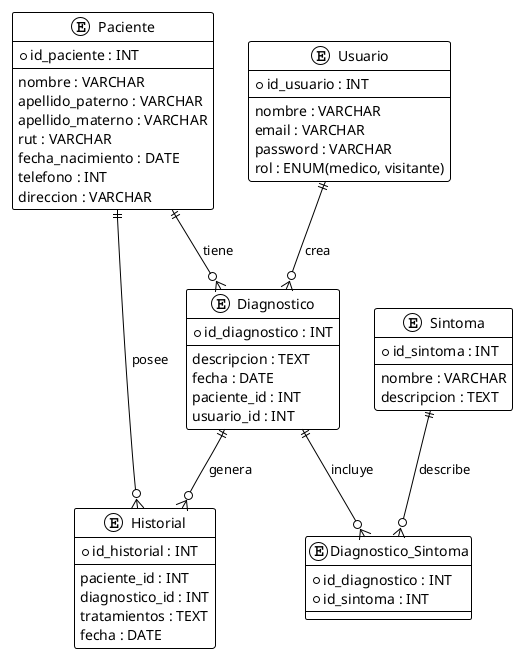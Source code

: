 @startuml
!theme plain

entity "Paciente" as Paciente {
  *id_paciente : INT
  --
  nombre : VARCHAR
  apellido_paterno : VARCHAR
  apellido_materno : VARCHAR
  rut : VARCHAR
  fecha_nacimiento : DATE
  telefono : INT
  direccion : VARCHAR
}

entity "Sintoma" as Sintoma {
  *id_sintoma : INT
  --
  nombre : VARCHAR
  descripcion : TEXT
}

entity "Diagnostico" as Diagnostico {
  *id_diagnostico : INT
  --
  descripcion : TEXT
  fecha : DATE
  paciente_id : INT
  usuario_id : INT
}

entity "Historial" as Historial {
  *id_historial : INT
  --
  paciente_id : INT
  diagnostico_id : INT
  tratamientos : TEXT
  fecha : DATE
}

entity "Usuario" as Usuario {
  *id_usuario : INT
  --
  nombre : VARCHAR
  email : VARCHAR
  password : VARCHAR
  rol : ENUM(medico, visitante)
}

entity "Diagnostico_Sintoma" as DiagnosticoSintoma {
  *id_diagnostico : INT
  *id_sintoma : INT
}

Paciente ||--o{ Diagnostico : tiene
Paciente ||--o{ Historial : posee
Diagnostico ||--o{ Historial : genera
Usuario ||--o{ Diagnostico : crea
Diagnostico ||--o{ DiagnosticoSintoma : incluye
Sintoma ||--o{ DiagnosticoSintoma : describe

@enduml